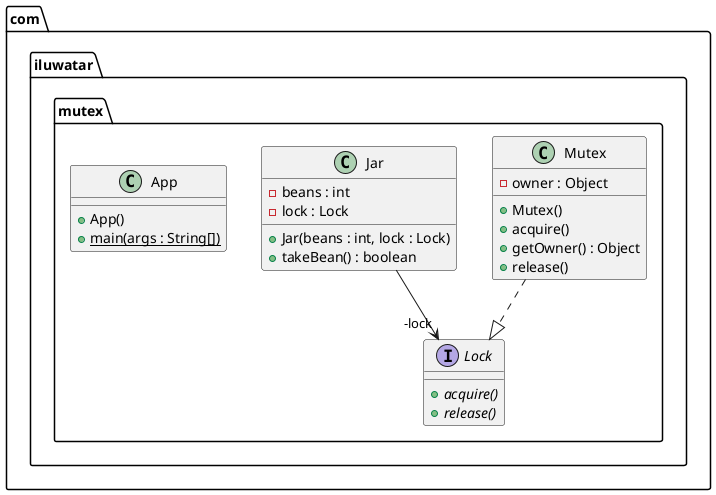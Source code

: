 @startuml
package com.iluwatar.mutex {
  interface Lock {
    + acquire() {abstract}
    + release() {abstract}
  }
  class Mutex {
    - owner : Object
    + Mutex()
    + acquire()
    + getOwner() : Object
    + release()
  }
  class Jar {
    - beans : int
    - lock : Lock
    + Jar(beans : int, lock : Lock)
    + takeBean() : boolean
  }
  class App {
    + App()
    + main(args : String[]) {static}
  }
}
Jar -->  "-lock" Lock
Mutex ..|> Lock 
@enduml